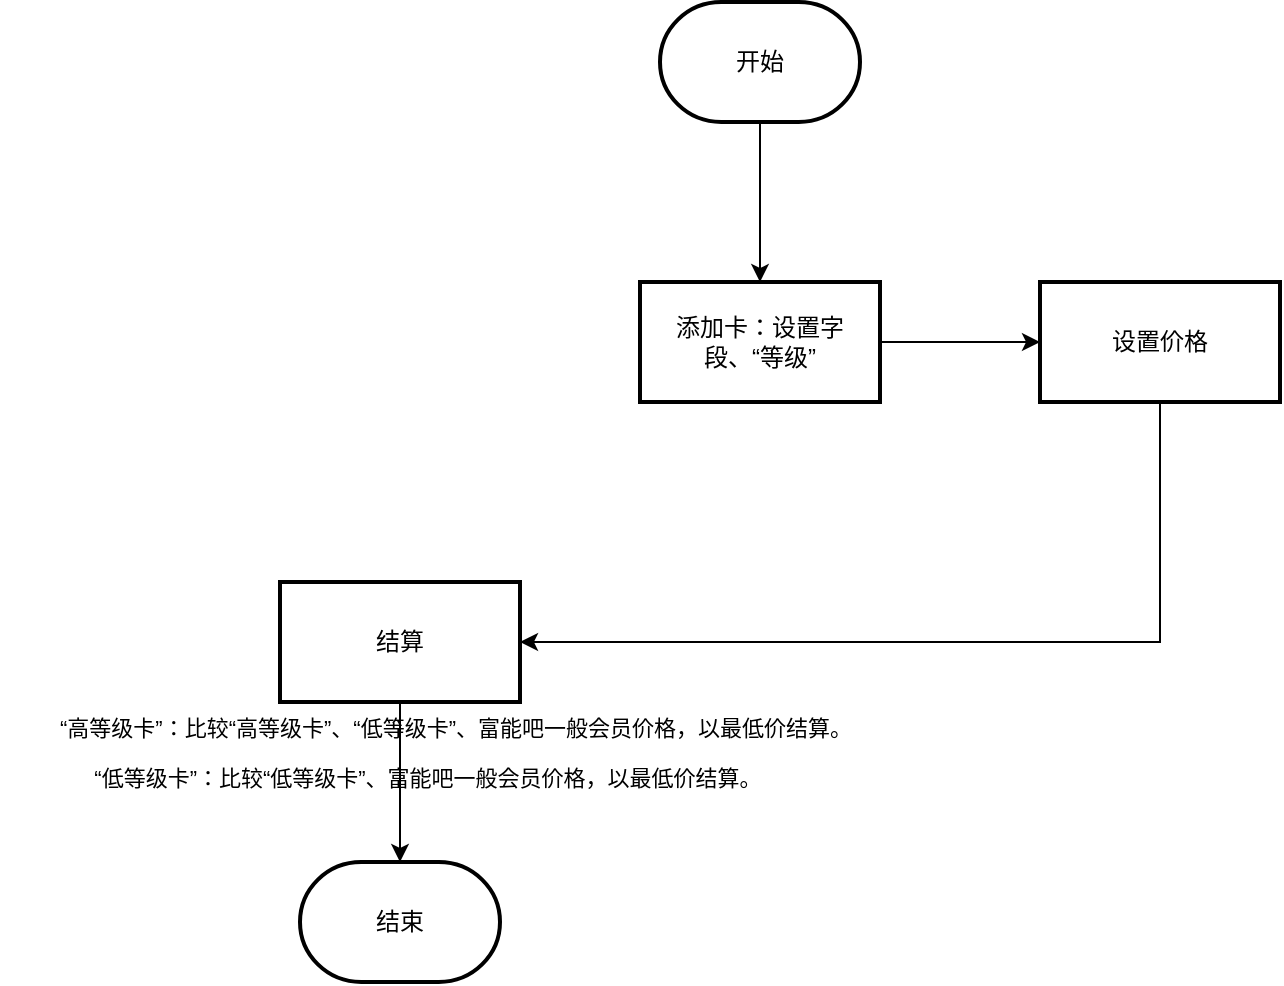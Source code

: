 <mxfile version="21.1.5" type="github" pages="2">
  <diagram name="第 1 页" id="sE8IsBrxFog_V5iNx-sw">
    <mxGraphModel dx="1877" dy="581" grid="1" gridSize="10" guides="1" tooltips="1" connect="1" arrows="1" fold="1" page="1" pageScale="1" pageWidth="827" pageHeight="1169" math="0" shadow="0">
      <root>
        <mxCell id="0" />
        <mxCell id="1" parent="0" />
        <mxCell id="02pTNCfCOh24YhehKAwe-5" value="" style="edgeStyle=orthogonalEdgeStyle;rounded=0;orthogonalLoop=1;jettySize=auto;html=1;" edge="1" parent="1" source="02pTNCfCOh24YhehKAwe-1" target="02pTNCfCOh24YhehKAwe-4">
          <mxGeometry relative="1" as="geometry" />
        </mxCell>
        <mxCell id="02pTNCfCOh24YhehKAwe-1" value="开始" style="strokeWidth=2;html=1;shape=mxgraph.flowchart.terminator;whiteSpace=wrap;" vertex="1" parent="1">
          <mxGeometry x="270" y="40" width="100" height="60" as="geometry" />
        </mxCell>
        <mxCell id="02pTNCfCOh24YhehKAwe-7" value="" style="edgeStyle=orthogonalEdgeStyle;rounded=0;orthogonalLoop=1;jettySize=auto;html=1;" edge="1" parent="1" source="02pTNCfCOh24YhehKAwe-4" target="02pTNCfCOh24YhehKAwe-6">
          <mxGeometry relative="1" as="geometry" />
        </mxCell>
        <mxCell id="02pTNCfCOh24YhehKAwe-4" value="添加卡：设置字段、“等级”" style="whiteSpace=wrap;html=1;strokeWidth=2;" vertex="1" parent="1">
          <mxGeometry x="260" y="180" width="120" height="60" as="geometry" />
        </mxCell>
        <mxCell id="02pTNCfCOh24YhehKAwe-9" value="" style="edgeStyle=orthogonalEdgeStyle;rounded=0;orthogonalLoop=1;jettySize=auto;html=1;" edge="1" parent="1" source="02pTNCfCOh24YhehKAwe-6" target="02pTNCfCOh24YhehKAwe-8">
          <mxGeometry relative="1" as="geometry">
            <Array as="points">
              <mxPoint x="520" y="360" />
            </Array>
          </mxGeometry>
        </mxCell>
        <mxCell id="02pTNCfCOh24YhehKAwe-10" value="&lt;p style=&quot;text-indent:21.0pt&quot; class=&quot;MsoNormal&quot;&gt;“高等级卡”：比较“高等级卡”、“低等级卡”、富能吧一般会员价格，以最低价结算。&lt;/p&gt;&lt;p style=&quot;text-indent:21.0pt&quot; class=&quot;MsoNormal&quot;&gt;&lt;/p&gt;&lt;span&gt;&lt;div style=&quot;text-align: center;&quot;&gt;“低等级卡”：比较“低等级卡”、富能吧一般会员价格，以最低价结算。&lt;/div&gt;&lt;/span&gt;" style="edgeLabel;html=1;align=left;verticalAlign=middle;resizable=0;points=[];" vertex="1" connectable="0" parent="02pTNCfCOh24YhehKAwe-9">
          <mxGeometry x="0.469" y="2" relative="1" as="geometry">
            <mxPoint x="-377" y="48" as="offset" />
          </mxGeometry>
        </mxCell>
        <mxCell id="02pTNCfCOh24YhehKAwe-6" value="设置价格" style="whiteSpace=wrap;html=1;strokeWidth=2;" vertex="1" parent="1">
          <mxGeometry x="460" y="180" width="120" height="60" as="geometry" />
        </mxCell>
        <mxCell id="02pTNCfCOh24YhehKAwe-22" value="" style="edgeStyle=orthogonalEdgeStyle;rounded=0;orthogonalLoop=1;jettySize=auto;html=1;" edge="1" parent="1" source="02pTNCfCOh24YhehKAwe-8" target="02pTNCfCOh24YhehKAwe-21">
          <mxGeometry relative="1" as="geometry" />
        </mxCell>
        <mxCell id="02pTNCfCOh24YhehKAwe-8" value="结算" style="whiteSpace=wrap;html=1;strokeWidth=2;" vertex="1" parent="1">
          <mxGeometry x="80" y="330" width="120" height="60" as="geometry" />
        </mxCell>
        <mxCell id="02pTNCfCOh24YhehKAwe-21" value="结束" style="strokeWidth=2;html=1;shape=mxgraph.flowchart.terminator;whiteSpace=wrap;" vertex="1" parent="1">
          <mxGeometry x="90" y="470" width="100" height="60" as="geometry" />
        </mxCell>
      </root>
    </mxGraphModel>
  </diagram>
  <diagram id="dfuCHUlv7vO0gKGrvwug" name="第 2 页">
    <mxGraphModel dx="1050" dy="581" grid="1" gridSize="10" guides="1" tooltips="1" connect="1" arrows="1" fold="1" page="1" pageScale="1" pageWidth="827" pageHeight="1169" math="0" shadow="0">
      <root>
        <mxCell id="0" />
        <mxCell id="1" parent="0" />
      </root>
    </mxGraphModel>
  </diagram>
</mxfile>
